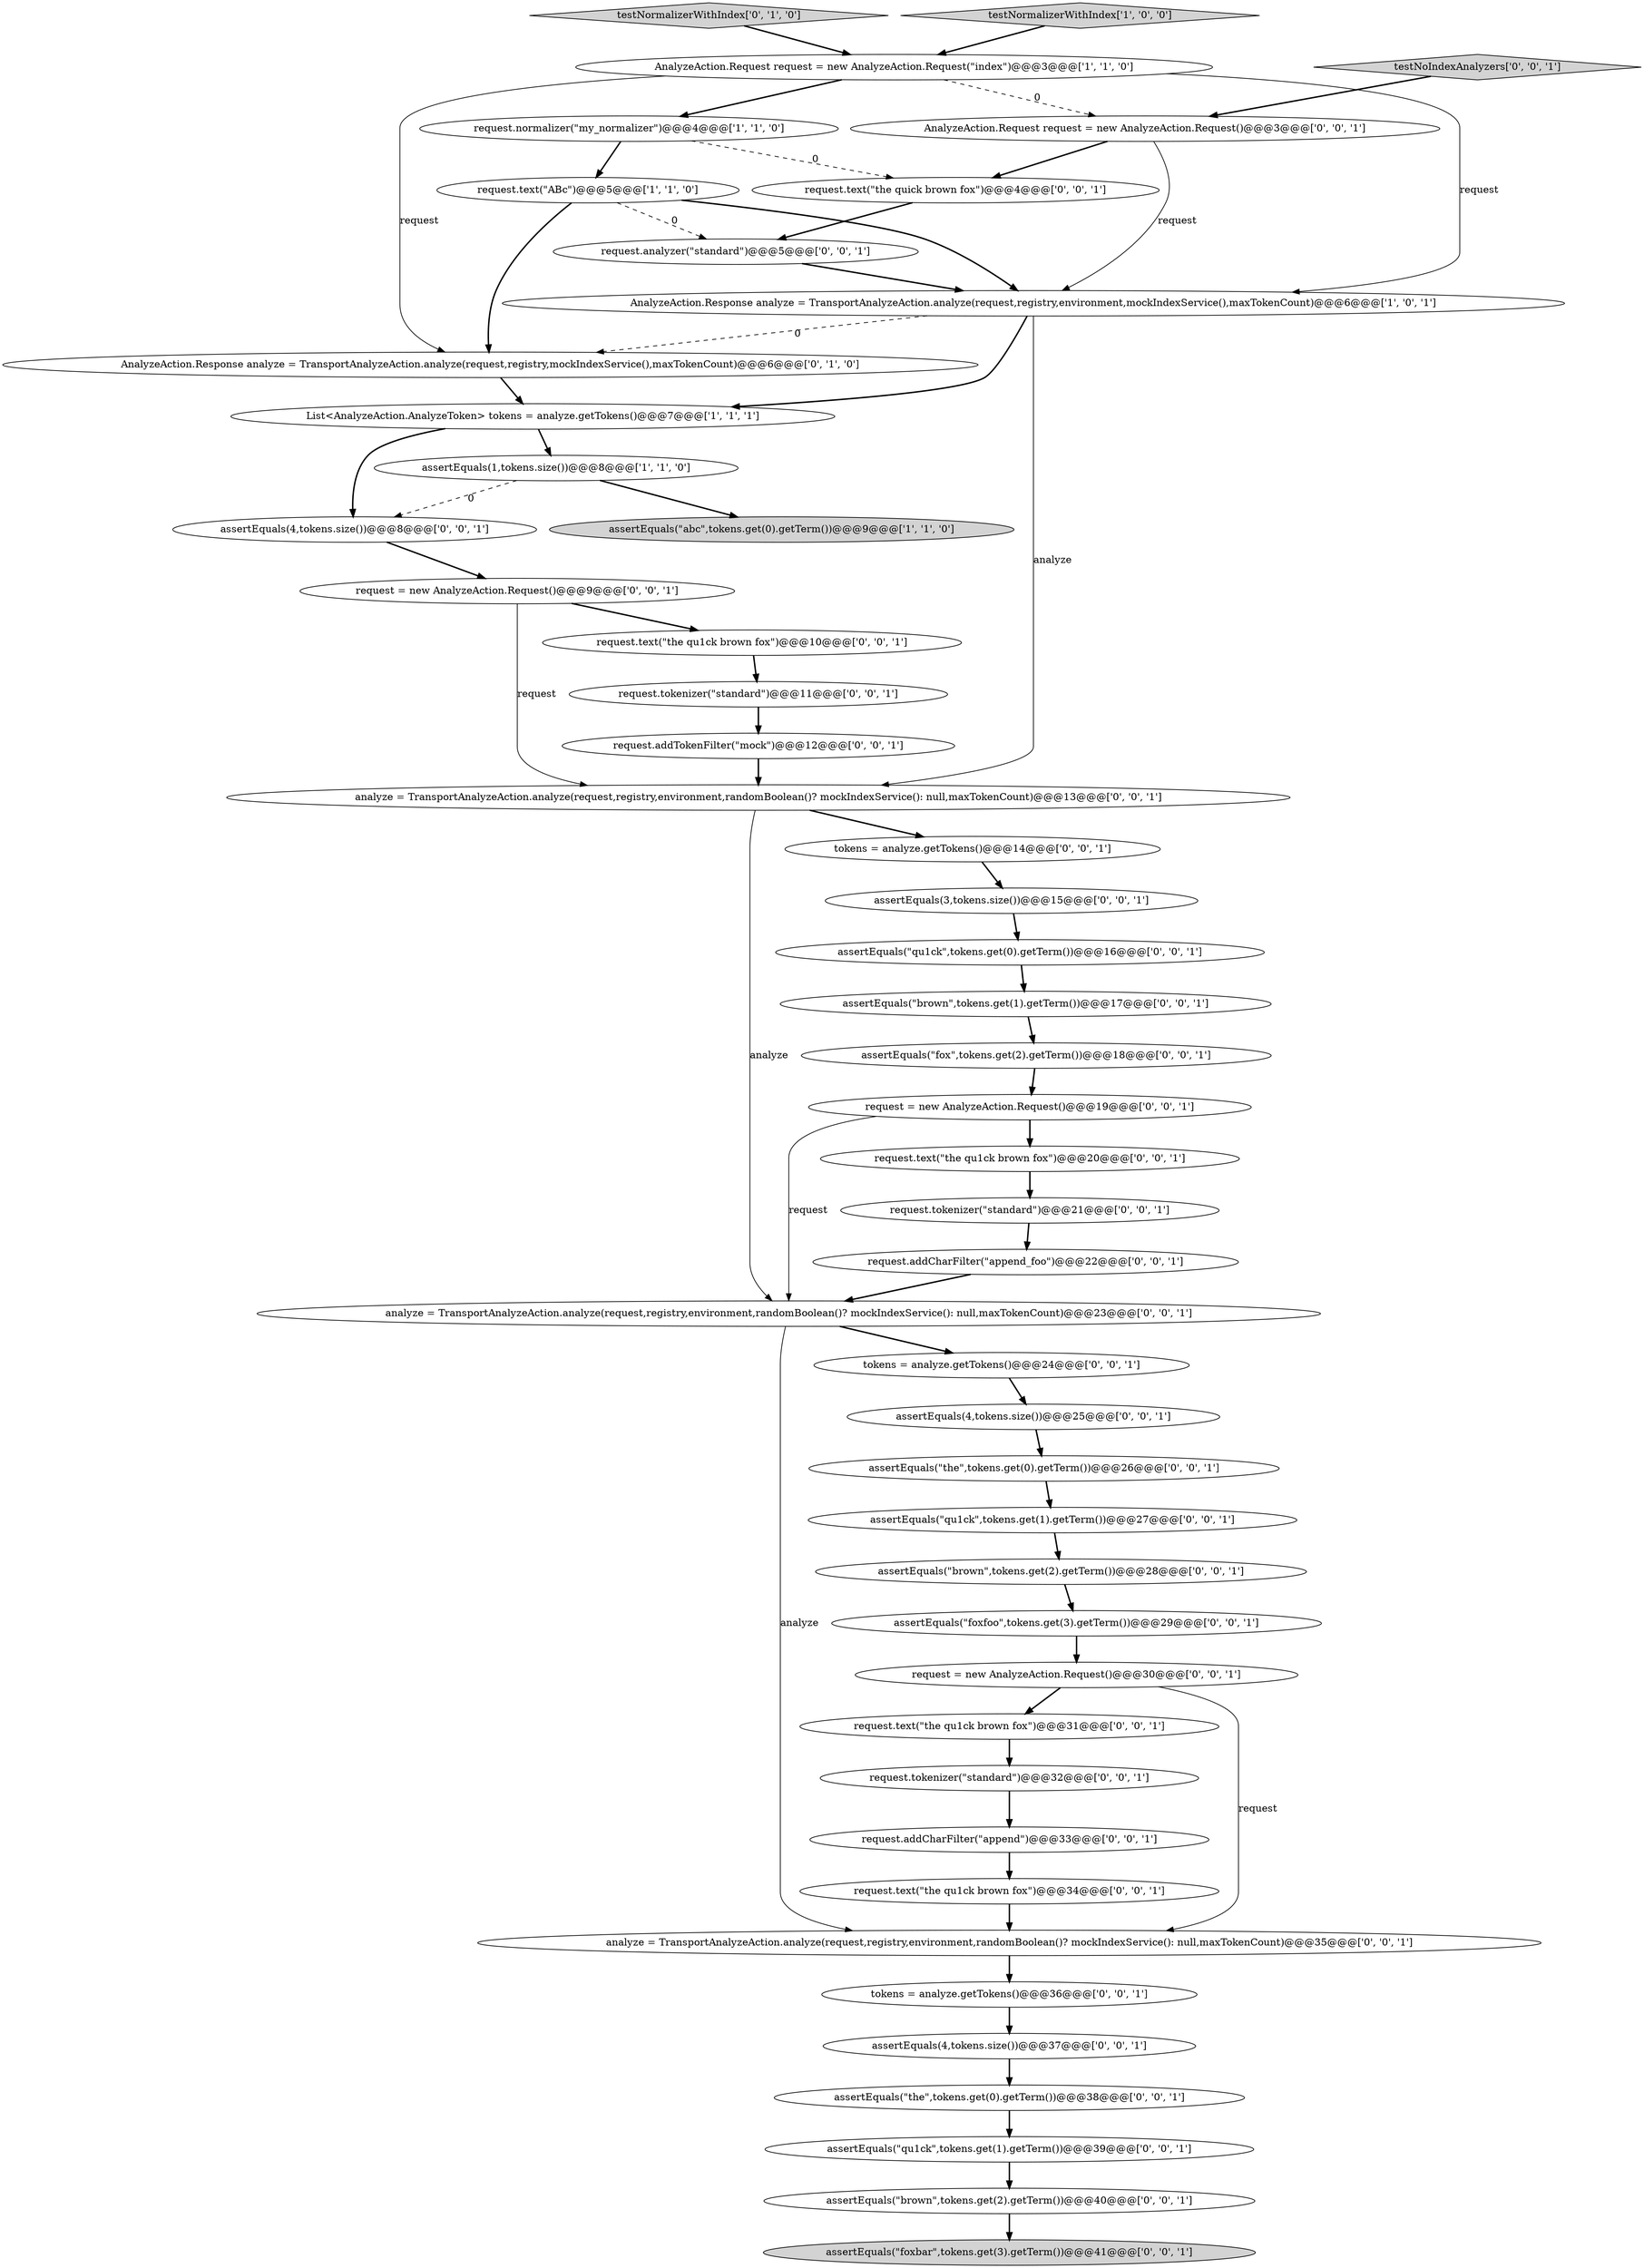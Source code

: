 digraph {
32 [style = filled, label = "assertEquals(\"brown\",tokens.get(1).getTerm())@@@17@@@['0', '0', '1']", fillcolor = white, shape = ellipse image = "AAA0AAABBB3BBB"];
47 [style = filled, label = "request.text(\"the qu1ck brown fox\")@@@10@@@['0', '0', '1']", fillcolor = white, shape = ellipse image = "AAA0AAABBB3BBB"];
33 [style = filled, label = "assertEquals(3,tokens.size())@@@15@@@['0', '0', '1']", fillcolor = white, shape = ellipse image = "AAA0AAABBB3BBB"];
45 [style = filled, label = "request.tokenizer(\"standard\")@@@32@@@['0', '0', '1']", fillcolor = white, shape = ellipse image = "AAA0AAABBB3BBB"];
26 [style = filled, label = "request.text(\"the quick brown fox\")@@@4@@@['0', '0', '1']", fillcolor = white, shape = ellipse image = "AAA0AAABBB3BBB"];
3 [style = filled, label = "List<AnalyzeAction.AnalyzeToken> tokens = analyze.getTokens()@@@7@@@['1', '1', '1']", fillcolor = white, shape = ellipse image = "AAA0AAABBB1BBB"];
28 [style = filled, label = "testNoIndexAnalyzers['0', '0', '1']", fillcolor = lightgray, shape = diamond image = "AAA0AAABBB3BBB"];
8 [style = filled, label = "testNormalizerWithIndex['0', '1', '0']", fillcolor = lightgray, shape = diamond image = "AAA0AAABBB2BBB"];
37 [style = filled, label = "request.text(\"the qu1ck brown fox\")@@@20@@@['0', '0', '1']", fillcolor = white, shape = ellipse image = "AAA0AAABBB3BBB"];
16 [style = filled, label = "analyze = TransportAnalyzeAction.analyze(request,registry,environment,randomBoolean()? mockIndexService(): null,maxTokenCount)@@@23@@@['0', '0', '1']", fillcolor = white, shape = ellipse image = "AAA0AAABBB3BBB"];
40 [style = filled, label = "assertEquals(\"foxfoo\",tokens.get(3).getTerm())@@@29@@@['0', '0', '1']", fillcolor = white, shape = ellipse image = "AAA0AAABBB3BBB"];
44 [style = filled, label = "request.addTokenFilter(\"mock\")@@@12@@@['0', '0', '1']", fillcolor = white, shape = ellipse image = "AAA0AAABBB3BBB"];
30 [style = filled, label = "assertEquals(\"the\",tokens.get(0).getTerm())@@@38@@@['0', '0', '1']", fillcolor = white, shape = ellipse image = "AAA0AAABBB3BBB"];
10 [style = filled, label = "AnalyzeAction.Request request = new AnalyzeAction.Request()@@@3@@@['0', '0', '1']", fillcolor = white, shape = ellipse image = "AAA0AAABBB3BBB"];
46 [style = filled, label = "request.analyzer(\"standard\")@@@5@@@['0', '0', '1']", fillcolor = white, shape = ellipse image = "AAA0AAABBB3BBB"];
9 [style = filled, label = "AnalyzeAction.Response analyze = TransportAnalyzeAction.analyze(request,registry,mockIndexService(),maxTokenCount)@@@6@@@['0', '1', '0']", fillcolor = white, shape = ellipse image = "AAA1AAABBB2BBB"];
20 [style = filled, label = "request.text(\"the qu1ck brown fox\")@@@34@@@['0', '0', '1']", fillcolor = white, shape = ellipse image = "AAA0AAABBB3BBB"];
5 [style = filled, label = "request.text(\"ABc\")@@@5@@@['1', '1', '0']", fillcolor = white, shape = ellipse image = "AAA0AAABBB1BBB"];
1 [style = filled, label = "AnalyzeAction.Request request = new AnalyzeAction.Request(\"index\")@@@3@@@['1', '1', '0']", fillcolor = white, shape = ellipse image = "AAA0AAABBB1BBB"];
14 [style = filled, label = "tokens = analyze.getTokens()@@@14@@@['0', '0', '1']", fillcolor = white, shape = ellipse image = "AAA0AAABBB3BBB"];
29 [style = filled, label = "request.addCharFilter(\"append\")@@@33@@@['0', '0', '1']", fillcolor = white, shape = ellipse image = "AAA0AAABBB3BBB"];
13 [style = filled, label = "assertEquals(\"the\",tokens.get(0).getTerm())@@@26@@@['0', '0', '1']", fillcolor = white, shape = ellipse image = "AAA0AAABBB3BBB"];
21 [style = filled, label = "request.tokenizer(\"standard\")@@@11@@@['0', '0', '1']", fillcolor = white, shape = ellipse image = "AAA0AAABBB3BBB"];
22 [style = filled, label = "analyze = TransportAnalyzeAction.analyze(request,registry,environment,randomBoolean()? mockIndexService(): null,maxTokenCount)@@@35@@@['0', '0', '1']", fillcolor = white, shape = ellipse image = "AAA0AAABBB3BBB"];
0 [style = filled, label = "request.normalizer(\"my_normalizer\")@@@4@@@['1', '1', '0']", fillcolor = white, shape = ellipse image = "AAA0AAABBB1BBB"];
7 [style = filled, label = "assertEquals(\"abc\",tokens.get(0).getTerm())@@@9@@@['1', '1', '0']", fillcolor = lightgray, shape = ellipse image = "AAA0AAABBB1BBB"];
11 [style = filled, label = "tokens = analyze.getTokens()@@@36@@@['0', '0', '1']", fillcolor = white, shape = ellipse image = "AAA0AAABBB3BBB"];
23 [style = filled, label = "assertEquals(4,tokens.size())@@@25@@@['0', '0', '1']", fillcolor = white, shape = ellipse image = "AAA0AAABBB3BBB"];
25 [style = filled, label = "assertEquals(\"brown\",tokens.get(2).getTerm())@@@40@@@['0', '0', '1']", fillcolor = white, shape = ellipse image = "AAA0AAABBB3BBB"];
39 [style = filled, label = "assertEquals(\"qu1ck\",tokens.get(1).getTerm())@@@39@@@['0', '0', '1']", fillcolor = white, shape = ellipse image = "AAA0AAABBB3BBB"];
42 [style = filled, label = "request = new AnalyzeAction.Request()@@@9@@@['0', '0', '1']", fillcolor = white, shape = ellipse image = "AAA0AAABBB3BBB"];
31 [style = filled, label = "request = new AnalyzeAction.Request()@@@19@@@['0', '0', '1']", fillcolor = white, shape = ellipse image = "AAA0AAABBB3BBB"];
38 [style = filled, label = "request.tokenizer(\"standard\")@@@21@@@['0', '0', '1']", fillcolor = white, shape = ellipse image = "AAA0AAABBB3BBB"];
4 [style = filled, label = "testNormalizerWithIndex['1', '0', '0']", fillcolor = lightgray, shape = diamond image = "AAA0AAABBB1BBB"];
15 [style = filled, label = "assertEquals(\"foxbar\",tokens.get(3).getTerm())@@@41@@@['0', '0', '1']", fillcolor = lightgray, shape = ellipse image = "AAA0AAABBB3BBB"];
17 [style = filled, label = "assertEquals(\"brown\",tokens.get(2).getTerm())@@@28@@@['0', '0', '1']", fillcolor = white, shape = ellipse image = "AAA0AAABBB3BBB"];
18 [style = filled, label = "analyze = TransportAnalyzeAction.analyze(request,registry,environment,randomBoolean()? mockIndexService(): null,maxTokenCount)@@@13@@@['0', '0', '1']", fillcolor = white, shape = ellipse image = "AAA0AAABBB3BBB"];
24 [style = filled, label = "request.addCharFilter(\"append_foo\")@@@22@@@['0', '0', '1']", fillcolor = white, shape = ellipse image = "AAA0AAABBB3BBB"];
41 [style = filled, label = "assertEquals(\"fox\",tokens.get(2).getTerm())@@@18@@@['0', '0', '1']", fillcolor = white, shape = ellipse image = "AAA0AAABBB3BBB"];
36 [style = filled, label = "assertEquals(4,tokens.size())@@@37@@@['0', '0', '1']", fillcolor = white, shape = ellipse image = "AAA0AAABBB3BBB"];
2 [style = filled, label = "AnalyzeAction.Response analyze = TransportAnalyzeAction.analyze(request,registry,environment,mockIndexService(),maxTokenCount)@@@6@@@['1', '0', '1']", fillcolor = white, shape = ellipse image = "AAA0AAABBB1BBB"];
34 [style = filled, label = "tokens = analyze.getTokens()@@@24@@@['0', '0', '1']", fillcolor = white, shape = ellipse image = "AAA0AAABBB3BBB"];
6 [style = filled, label = "assertEquals(1,tokens.size())@@@8@@@['1', '1', '0']", fillcolor = white, shape = ellipse image = "AAA0AAABBB1BBB"];
12 [style = filled, label = "assertEquals(\"qu1ck\",tokens.get(1).getTerm())@@@27@@@['0', '0', '1']", fillcolor = white, shape = ellipse image = "AAA0AAABBB3BBB"];
35 [style = filled, label = "request = new AnalyzeAction.Request()@@@30@@@['0', '0', '1']", fillcolor = white, shape = ellipse image = "AAA0AAABBB3BBB"];
27 [style = filled, label = "assertEquals(4,tokens.size())@@@8@@@['0', '0', '1']", fillcolor = white, shape = ellipse image = "AAA0AAABBB3BBB"];
43 [style = filled, label = "assertEquals(\"qu1ck\",tokens.get(0).getTerm())@@@16@@@['0', '0', '1']", fillcolor = white, shape = ellipse image = "AAA0AAABBB3BBB"];
19 [style = filled, label = "request.text(\"the qu1ck brown fox\")@@@31@@@['0', '0', '1']", fillcolor = white, shape = ellipse image = "AAA0AAABBB3BBB"];
5->2 [style = bold, label=""];
26->46 [style = bold, label=""];
22->11 [style = bold, label=""];
42->47 [style = bold, label=""];
5->46 [style = dashed, label="0"];
31->37 [style = bold, label=""];
25->15 [style = bold, label=""];
0->26 [style = dashed, label="0"];
44->18 [style = bold, label=""];
43->32 [style = bold, label=""];
2->18 [style = solid, label="analyze"];
36->30 [style = bold, label=""];
34->23 [style = bold, label=""];
9->3 [style = bold, label=""];
19->45 [style = bold, label=""];
20->22 [style = bold, label=""];
2->9 [style = dashed, label="0"];
16->22 [style = solid, label="analyze"];
16->34 [style = bold, label=""];
47->21 [style = bold, label=""];
27->42 [style = bold, label=""];
31->16 [style = solid, label="request"];
5->9 [style = bold, label=""];
41->31 [style = bold, label=""];
3->27 [style = bold, label=""];
38->24 [style = bold, label=""];
4->1 [style = bold, label=""];
3->6 [style = bold, label=""];
2->3 [style = bold, label=""];
8->1 [style = bold, label=""];
1->9 [style = solid, label="request"];
45->29 [style = bold, label=""];
23->13 [style = bold, label=""];
37->38 [style = bold, label=""];
13->12 [style = bold, label=""];
12->17 [style = bold, label=""];
1->2 [style = solid, label="request"];
10->2 [style = solid, label="request"];
35->22 [style = solid, label="request"];
42->18 [style = solid, label="request"];
24->16 [style = bold, label=""];
18->16 [style = solid, label="analyze"];
1->10 [style = dashed, label="0"];
14->33 [style = bold, label=""];
11->36 [style = bold, label=""];
28->10 [style = bold, label=""];
6->27 [style = dashed, label="0"];
0->5 [style = bold, label=""];
6->7 [style = bold, label=""];
18->14 [style = bold, label=""];
40->35 [style = bold, label=""];
35->19 [style = bold, label=""];
32->41 [style = bold, label=""];
46->2 [style = bold, label=""];
21->44 [style = bold, label=""];
17->40 [style = bold, label=""];
39->25 [style = bold, label=""];
10->26 [style = bold, label=""];
33->43 [style = bold, label=""];
29->20 [style = bold, label=""];
1->0 [style = bold, label=""];
30->39 [style = bold, label=""];
}
